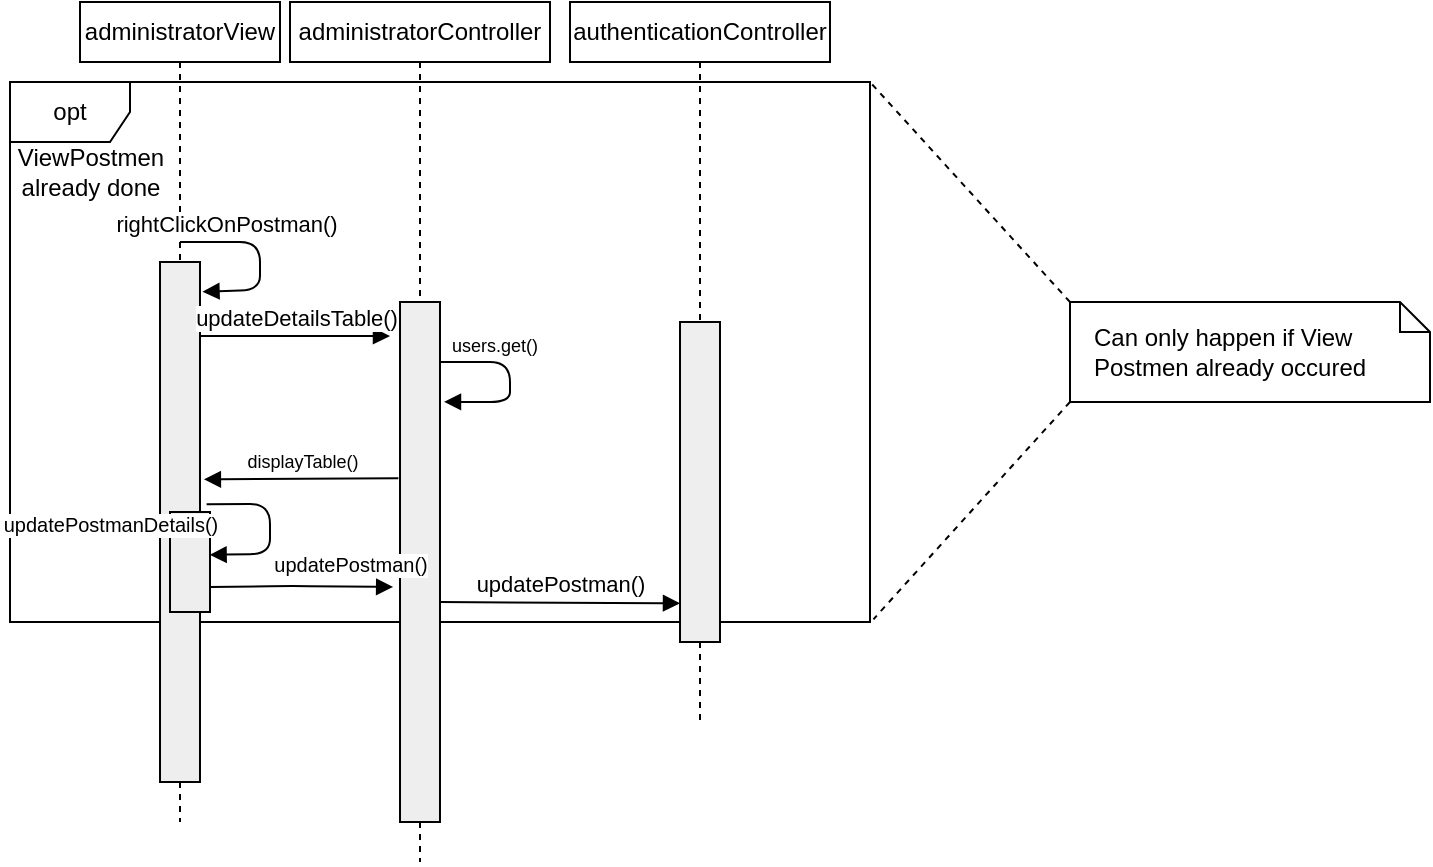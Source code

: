 <mxfile version="12.9.6" type="device"><diagram id="jlmEHatR7OFTjcvyFHJQ" name="Page-1"><mxGraphModel dx="1422" dy="745" grid="1" gridSize="10" guides="1" tooltips="1" connect="1" arrows="1" fold="1" page="1" pageScale="1" pageWidth="850" pageHeight="1100" math="0" shadow="0"><root><mxCell id="0"/><mxCell id="1" parent="0"/><mxCell id="cDq5pWqvTfIauhXgTIVe-5" value="opt" style="shape=umlFrame;whiteSpace=wrap;html=1;" parent="1" vertex="1"><mxGeometry x="20" y="90" width="430" height="270" as="geometry"/></mxCell><mxCell id="Qi8HrF6mY_pfpNBTO8mW-2" value="authenticationController" style="shape=rect;html=1;whiteSpace=wrap;align=center;" parent="1" vertex="1"><mxGeometry x="300" y="50" width="130" height="30" as="geometry"/></mxCell><mxCell id="Qi8HrF6mY_pfpNBTO8mW-6" value="administratorView" style="shape=rect;html=1;whiteSpace=wrap;align=center;" parent="1" vertex="1"><mxGeometry x="55" y="50" width="100" height="30" as="geometry"/></mxCell><mxCell id="Qi8HrF6mY_pfpNBTO8mW-7" value="" style="edgeStyle=none;html=1;dashed=1;endArrow=none;" parent="1" source="Qi8HrF6mY_pfpNBTO8mW-6" target="Qi8HrF6mY_pfpNBTO8mW-8" edge="1"><mxGeometry relative="1" as="geometry"/></mxCell><mxCell id="Qi8HrF6mY_pfpNBTO8mW-8" value="" style="shape=rect;html=1;fillColor=#eeeeee;" parent="1" vertex="1"><mxGeometry x="95" y="180" width="20" height="260" as="geometry"/></mxCell><mxCell id="Qi8HrF6mY_pfpNBTO8mW-11" value="" style="shape=rect;html=1;fillColor=#eeeeee;" parent="1" vertex="1"><mxGeometry x="355" y="210" width="20" height="160" as="geometry"/></mxCell><mxCell id="Qi8HrF6mY_pfpNBTO8mW-12" value="" style="edgeStyle=none;html=1;dashed=1;endArrow=none;align=center;verticalAlign=bottom;exitX=0.5;exitY=1;" parent="1" source="Qi8HrF6mY_pfpNBTO8mW-2" target="Qi8HrF6mY_pfpNBTO8mW-11" edge="1"><mxGeometry x="1" relative="1" as="geometry"><mxPoint x="365" y="440" as="targetPoint"/><mxPoint x="365" y="80" as="sourcePoint"/></mxGeometry></mxCell><mxCell id="Qi8HrF6mY_pfpNBTO8mW-21" value="rightClickOnPostman()" style="html=1;verticalAlign=bottom;endArrow=block;entryX=1.062;entryY=0.057;entryDx=0;entryDy=0;entryPerimeter=0;" parent="1" target="Qi8HrF6mY_pfpNBTO8mW-8" edge="1"><mxGeometry x="-0.509" width="80" relative="1" as="geometry"><mxPoint x="105" y="170" as="sourcePoint"/><mxPoint x="114" y="259" as="targetPoint"/><Array as="points"><mxPoint x="145" y="170"/><mxPoint x="145" y="194"/></Array><mxPoint as="offset"/></mxGeometry></mxCell><mxCell id="Qi8HrF6mY_pfpNBTO8mW-36" value="administratorController" style="shape=rect;html=1;whiteSpace=wrap;align=center;" parent="1" vertex="1"><mxGeometry x="160" y="50" width="130" height="30" as="geometry"/></mxCell><mxCell id="Qi8HrF6mY_pfpNBTO8mW-37" value="" style="edgeStyle=none;html=1;dashed=1;endArrow=none;" parent="1" source="Qi8HrF6mY_pfpNBTO8mW-48" edge="1"><mxGeometry relative="1" as="geometry"><mxPoint x="225" y="480" as="targetPoint"/></mxGeometry></mxCell><mxCell id="Qi8HrF6mY_pfpNBTO8mW-47" value="updateDetailsTable()" style="html=1;verticalAlign=bottom;endArrow=block;" parent="1" edge="1"><mxGeometry width="80" relative="1" as="geometry"><mxPoint x="115" y="217" as="sourcePoint"/><mxPoint x="210" y="217" as="targetPoint"/></mxGeometry></mxCell><mxCell id="Qi8HrF6mY_pfpNBTO8mW-48" value="" style="shape=rect;html=1;fillColor=#eeeeee;" parent="1" vertex="1"><mxGeometry x="215" y="200" width="20" height="260" as="geometry"/></mxCell><mxCell id="Qi8HrF6mY_pfpNBTO8mW-49" value="" style="edgeStyle=none;html=1;dashed=1;endArrow=none;" parent="1" source="Qi8HrF6mY_pfpNBTO8mW-36" target="Qi8HrF6mY_pfpNBTO8mW-48" edge="1"><mxGeometry relative="1" as="geometry"><mxPoint x="225" y="80" as="sourcePoint"/><mxPoint x="225" y="520" as="targetPoint"/></mxGeometry></mxCell><mxCell id="Qi8HrF6mY_pfpNBTO8mW-53" value="users.get()" style="html=1;verticalAlign=bottom;endArrow=block;fontSize=9;entryX=1.1;entryY=0.192;entryDx=0;entryDy=0;entryPerimeter=0;" parent="1" edge="1" target="Qi8HrF6mY_pfpNBTO8mW-48"><mxGeometry x="-0.402" width="80" relative="1" as="geometry"><mxPoint x="235" y="230" as="sourcePoint"/><mxPoint x="351" y="230" as="targetPoint"/><mxPoint as="offset"/><Array as="points"><mxPoint x="270" y="230"/><mxPoint x="270" y="250"/></Array></mxGeometry></mxCell><mxCell id="Qi8HrF6mY_pfpNBTO8mW-61" value="displayTable()" style="html=1;verticalAlign=bottom;endArrow=block;fontSize=9;exitX=-0.041;exitY=0.339;exitDx=0;exitDy=0;entryX=1.097;entryY=0.418;entryDx=0;entryDy=0;entryPerimeter=0;exitPerimeter=0;" parent="1" source="Qi8HrF6mY_pfpNBTO8mW-48" target="Qi8HrF6mY_pfpNBTO8mW-8" edge="1"><mxGeometry width="80" relative="1" as="geometry"><mxPoint x="140" y="510" as="sourcePoint"/><mxPoint x="120" y="313" as="targetPoint"/></mxGeometry></mxCell><mxCell id="cDq5pWqvTfIauhXgTIVe-6" value="&lt;span style=&quot;text-align: left ; white-space: normal&quot;&gt;ViewPostmen&lt;/span&gt;&lt;br&gt;already done" style="text;html=1;align=center;verticalAlign=middle;resizable=0;points=[];autosize=1;" parent="1" vertex="1"><mxGeometry x="15" y="120" width="90" height="30" as="geometry"/></mxCell><mxCell id="cDq5pWqvTfIauhXgTIVe-7" value="Can only happen if View Postmen already occured" style="shape=note;size=15;align=left;spacingLeft=10;html=1;whiteSpace=wrap;" parent="1" vertex="1"><mxGeometry x="550" y="200" width="180" height="50" as="geometry"/></mxCell><mxCell id="cDq5pWqvTfIauhXgTIVe-8" value="" style="edgeStyle=none;endArrow=none;exitX=0;exitY=1;dashed=1;html=1;entryX=1.004;entryY=0.995;entryDx=0;entryDy=0;entryPerimeter=0;exitDx=0;exitDy=0;exitPerimeter=0;" parent="1" source="cDq5pWqvTfIauhXgTIVe-7" target="cDq5pWqvTfIauhXgTIVe-5" edge="1"><mxGeometry x="1" relative="1" as="geometry"><mxPoint x="740" y="170" as="targetPoint"/></mxGeometry></mxCell><mxCell id="cDq5pWqvTfIauhXgTIVe-9" value="" style="edgeStyle=none;endArrow=none;exitX=0;exitY=0;dashed=1;html=1;entryX=1;entryY=0;entryDx=0;entryDy=0;entryPerimeter=0;exitDx=0;exitDy=0;exitPerimeter=0;" parent="1" source="cDq5pWqvTfIauhXgTIVe-7" target="cDq5pWqvTfIauhXgTIVe-5" edge="1"><mxGeometry x="1" relative="1" as="geometry"><mxPoint x="900" y="170" as="targetPoint"/></mxGeometry></mxCell><mxCell id="cDq5pWqvTfIauhXgTIVe-13" value="" style="endArrow=none;dashed=1;html=1;fontSize=9;exitX=0.5;exitY=1;exitDx=0;exitDy=0;" parent="1" source="Qi8HrF6mY_pfpNBTO8mW-8" edge="1"><mxGeometry width="50" height="50" relative="1" as="geometry"><mxPoint x="105" y="420" as="sourcePoint"/><mxPoint x="105" y="460" as="targetPoint"/></mxGeometry></mxCell><mxCell id="cDq5pWqvTfIauhXgTIVe-25" value="" style="edgeStyle=none;html=1;dashed=1;endArrow=none;align=center;verticalAlign=bottom;exitX=0.5;exitY=1;" parent="1" source="Qi8HrF6mY_pfpNBTO8mW-11" edge="1"><mxGeometry x="1" relative="1" as="geometry"><mxPoint x="365" y="410" as="targetPoint"/><mxPoint x="365" y="320" as="sourcePoint"/></mxGeometry></mxCell><mxCell id="cDq5pWqvTfIauhXgTIVe-32" value="" style="shape=rect;html=1;fillColor=#eeeeee;" parent="1" vertex="1"><mxGeometry x="100" y="305" width="20" height="50" as="geometry"/></mxCell><mxCell id="cDq5pWqvTfIauhXgTIVe-33" value="updatePostmanDetails()" style="html=1;verticalAlign=bottom;endArrow=block;exitX=1.166;exitY=0.466;exitDx=0;exitDy=0;exitPerimeter=0;entryX=0.99;entryY=0.428;entryDx=0;entryDy=0;entryPerimeter=0;fontSize=10;" parent="1" source="Qi8HrF6mY_pfpNBTO8mW-8" target="cDq5pWqvTfIauhXgTIVe-32" edge="1"><mxGeometry x="1" y="-50" width="80" relative="1" as="geometry"><mxPoint x="330" y="350" as="sourcePoint"/><mxPoint x="410" y="350" as="targetPoint"/><Array as="points"><mxPoint x="150" y="301"/><mxPoint x="150" y="326"/></Array><mxPoint x="-49" y="44" as="offset"/></mxGeometry></mxCell><mxCell id="cDq5pWqvTfIauhXgTIVe-34" value="updatePostman()" style="html=1;verticalAlign=bottom;endArrow=block;exitX=1;exitY=0.75;exitDx=0;exitDy=0;entryX=-0.171;entryY=0.548;entryDx=0;entryDy=0;entryPerimeter=0;fontSize=10;" parent="1" source="cDq5pWqvTfIauhXgTIVe-32" target="Qi8HrF6mY_pfpNBTO8mW-48" edge="1"><mxGeometry x="0.528" y="2" width="80" relative="1" as="geometry"><mxPoint x="220" y="300" as="sourcePoint"/><mxPoint x="300" y="300" as="targetPoint"/><Array as="points"><mxPoint x="160" y="342"/></Array><mxPoint as="offset"/></mxGeometry></mxCell><mxCell id="cDq5pWqvTfIauhXgTIVe-35" value="updatePostman()" style="html=1;verticalAlign=bottom;endArrow=block;exitX=1;exitY=0.577;exitDx=0;exitDy=0;entryX=0;entryY=0.879;entryDx=0;entryDy=0;entryPerimeter=0;exitPerimeter=0;" parent="1" source="Qi8HrF6mY_pfpNBTO8mW-48" target="Qi8HrF6mY_pfpNBTO8mW-11" edge="1"><mxGeometry width="80" relative="1" as="geometry"><mxPoint x="130" y="352.5" as="sourcePoint"/><mxPoint x="221.58" y="352.48" as="targetPoint"/></mxGeometry></mxCell></root></mxGraphModel></diagram></mxfile>
